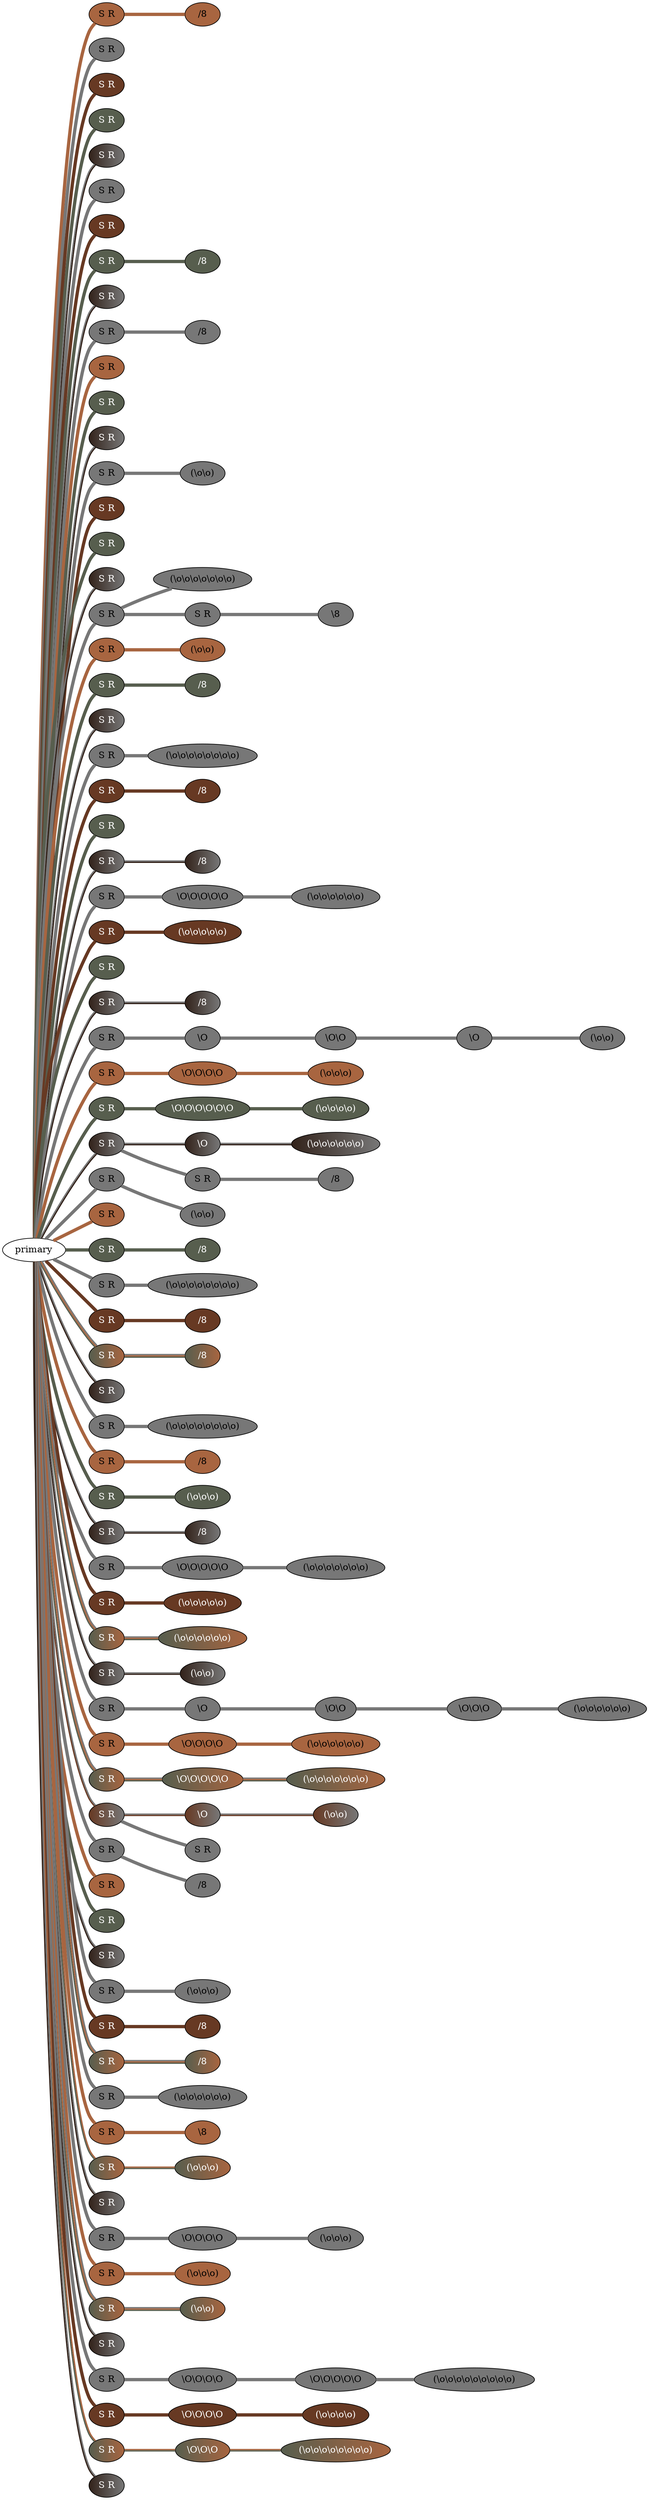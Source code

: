 graph {
 graph [rankdir=LR]
"1" [qtype="pendant_node", pendant_colors="#A86540", pendant_ply="S", pendant_attach="R", pendant_length="40.0", label="S R", style=filled, fillcolor="#A86540", fontcolor="#000000"]
"primary" -- "1" [qtype="pendant_link",penwidth=5,color="#A86540"]
"1:0" [qtype="knot_node", knot_value="1", knot_type="E", knot_position="14.0", knot_spin="S", label="/8", style=filled, fillcolor="#A86540" , fontcolor="#000000"]
"1" -- "1:0" [qtype="knot_link",penwidth=5,color="#A86540"]
"2" [qtype="pendant_node", pendant_colors="#777777", pendant_ply="S", pendant_attach="R", pendant_length="37.5", label="S R", style=filled, fillcolor="#777777", fontcolor="#000000"]
"primary" -- "2" [qtype="pendant_link",penwidth=5,color="#777777"]
"3" [qtype="pendant_node", pendant_colors="#673923", pendant_ply="S", pendant_attach="R", pendant_length="38.9", label="S R", style=filled, fillcolor="#673923", fontcolor="#ffffff"]
"primary" -- "3" [qtype="pendant_link",penwidth=5,color="#673923"]
"4" [qtype="pendant_node", pendant_colors="#575E4E", pendant_ply="S", pendant_attach="R", pendant_length="37.0", label="S R", style=filled, fillcolor="#575E4E", fontcolor="#ffffff"]
"primary" -- "4" [qtype="pendant_link",penwidth=5,color="#575E4E"]
"5" [qtype="pendant_node", pendant_colors="#32221A:#777777", pendant_ply="S", pendant_attach="R", pendant_length="40.0", label="S R", style=filled, fillcolor="#32221A:#777777", fontcolor="#ffffff"]
"primary" -- "5" [qtype="pendant_link",penwidth=2,color="#32221A:#777777"]
"6" [qtype="pendant_node", pendant_colors="#777777", pendant_ply="S", pendant_attach="R", pendant_length="32.5", label="S R", style=filled, fillcolor="#777777", fontcolor="#000000"]
"primary" -- "6" [qtype="pendant_link",penwidth=5,color="#777777"]
"7" [qtype="pendant_node", pendant_colors="#673923", pendant_ply="S", pendant_attach="R", pendant_length="38.5", label="S R", style=filled, fillcolor="#673923", fontcolor="#ffffff"]
"primary" -- "7" [qtype="pendant_link",penwidth=5,color="#673923"]
"8" [qtype="pendant_node", pendant_colors="#575E4E", pendant_ply="S", pendant_attach="R", pendant_length="36.0", label="S R", style=filled, fillcolor="#575E4E", fontcolor="#ffffff"]
"primary" -- "8" [qtype="pendant_link",penwidth=5,color="#575E4E"]
"8:0" [qtype="knot_node", knot_value="1", knot_type="E", knot_position="15.5", knot_spin="S", label="/8", style=filled, fillcolor="#575E4E" , fontcolor="#ffffff"]
"8" -- "8:0" [qtype="knot_link",penwidth=5,color="#575E4E"]
"9" [qtype="pendant_node", pendant_colors="#32221A:#777777", pendant_ply="S", pendant_attach="R", pendant_length="27.0", label="S R", style=filled, fillcolor="#32221A:#777777", fontcolor="#ffffff"]
"primary" -- "9" [qtype="pendant_link",penwidth=2,color="#32221A:#777777"]
"10" [qtype="pendant_node", pendant_colors="#777777", pendant_ply="S", pendant_attach="R", pendant_length="40.5", label="S R", style=filled, fillcolor="#777777", fontcolor="#000000"]
"primary" -- "10" [qtype="pendant_link",penwidth=5,color="#777777"]
"10:0" [qtype="knot_node", knot_value="1", knot_type="E", knot_position="15.5", knot_spin="S", label="/8", style=filled, fillcolor="#777777" , fontcolor="#000000"]
"10" -- "10:0" [qtype="knot_link",penwidth=5,color="#777777"]
"11" [qtype="pendant_node", pendant_colors="#A86540", pendant_ply="S", pendant_attach="R", pendant_length="43.5", label="S R", style=filled, fillcolor="#A86540", fontcolor="#000000"]
"primary" -- "11" [qtype="pendant_link",penwidth=5,color="#A86540"]
"12" [qtype="pendant_node", pendant_colors="#575E4E", pendant_ply="S", pendant_attach="R", pendant_length="44.5", label="S R", style=filled, fillcolor="#575E4E", fontcolor="#ffffff"]
"primary" -- "12" [qtype="pendant_link",penwidth=5,color="#575E4E"]
"13" [qtype="pendant_node", pendant_colors="#32221A:#777777", pendant_ply="S", pendant_attach="R", pendant_length="32.0", label="S R", style=filled, fillcolor="#32221A:#777777", fontcolor="#ffffff"]
"primary" -- "13" [qtype="pendant_link",penwidth=2,color="#32221A:#777777"]
"14" [qtype="pendant_node", pendant_colors="#777777", pendant_ply="S", pendant_attach="R", pendant_length="37.5", label="S R", style=filled, fillcolor="#777777", fontcolor="#000000"]
"primary" -- "14" [qtype="pendant_link",penwidth=5,color="#777777"]
"14:0" [qtype="knot_node", knot_value="2", knot_type="L", knot_position="18.0", knot_spin="Z", label="(\\o\\o)", style=filled, fillcolor="#777777" , fontcolor="#000000"]
"14" -- "14:0" [qtype="knot_link",penwidth=5,color="#777777"]
"15" [qtype="pendant_node", pendant_colors="#673923", pendant_ply="S", pendant_attach="R", pendant_length="38.0", label="S R", style=filled, fillcolor="#673923", fontcolor="#ffffff"]
"primary" -- "15" [qtype="pendant_link",penwidth=5,color="#673923"]
"16" [qtype="pendant_node", pendant_colors="#575E4E", pendant_ply="S", pendant_attach="R", pendant_length="46.5", label="S R", style=filled, fillcolor="#575E4E", fontcolor="#ffffff"]
"primary" -- "16" [qtype="pendant_link",penwidth=5,color="#575E4E"]
"17" [qtype="pendant_node", pendant_colors="#32221A:#777777", pendant_ply="S", pendant_attach="R", pendant_length="39.5", label="S R", style=filled, fillcolor="#32221A:#777777", fontcolor="#ffffff"]
"primary" -- "17" [qtype="pendant_link",penwidth=2,color="#32221A:#777777"]
"18" [qtype="pendant_node", pendant_colors="#777777", pendant_ply="S", pendant_attach="R", pendant_length="37.0", label="S R", style=filled, fillcolor="#777777", fontcolor="#000000"]
"primary" -- "18" [qtype="pendant_link",penwidth=5,color="#777777"]
"18:0" [qtype="knot_node", knot_value="7", knot_type="L", knot_position="17.0", knot_spin="Z", label="(\\o\\o\\o\\o\\o\\o\\o)", style=filled, fillcolor="#777777" , fontcolor="#000000"]
"18" -- "18:0" [qtype="knot_link",penwidth=5,color="#777777"]
"18s1" [qtype="pendant_node", pendant_colors="#777777", pendant_ply="S", pendant_attach="R", pendant_length="34.5", label="S R", style=filled, fillcolor="#777777", fontcolor="#000000"]
"18" -- "18s1" [qtype="pendant_link",penwidth=5,color="#777777"]
"18s1:0" [qtype="knot_node", knot_value="1", knot_type="E", knot_position="17.5", knot_spin="Z", label="\\8", style=filled, fillcolor="#777777" , fontcolor="#000000"]
"18s1" -- "18s1:0" [qtype="knot_link",penwidth=5,color="#777777"]
"19" [qtype="pendant_node", pendant_colors="#A86540", pendant_ply="S", pendant_attach="R", pendant_length="43.0", label="S R", style=filled, fillcolor="#A86540", fontcolor="#000000"]
"primary" -- "19" [qtype="pendant_link",penwidth=5,color="#A86540"]
"19:0" [qtype="knot_node", knot_value="2", knot_type="L", knot_position="19.0", knot_spin="Z", label="(\\o\\o)", style=filled, fillcolor="#A86540" , fontcolor="#000000"]
"19" -- "19:0" [qtype="knot_link",penwidth=5,color="#A86540"]
"20" [qtype="pendant_node", pendant_colors="#575E4E", pendant_ply="S", pendant_attach="R", pendant_length="45.5", label="S R", style=filled, fillcolor="#575E4E", fontcolor="#ffffff"]
"primary" -- "20" [qtype="pendant_link",penwidth=5,color="#575E4E"]
"20:0" [qtype="knot_node", knot_value="1", knot_type="E", knot_position="19.0", knot_spin="S", label="/8", style=filled, fillcolor="#575E4E" , fontcolor="#ffffff"]
"20" -- "20:0" [qtype="knot_link",penwidth=5,color="#575E4E"]
"21" [qtype="pendant_node", pendant_colors="#32221A:#777777", pendant_ply="S", pendant_attach="R", pendant_length="46.0", label="S R", style=filled, fillcolor="#32221A:#777777", fontcolor="#ffffff"]
"primary" -- "21" [qtype="pendant_link",penwidth=2,color="#32221A:#777777"]
"22" [qtype="pendant_node", pendant_colors="#777777", pendant_ply="S", pendant_attach="R", pendant_length="41.0", label="S R", style=filled, fillcolor="#777777", fontcolor="#000000"]
"primary" -- "22" [qtype="pendant_link",penwidth=5,color="#777777"]
"22:0" [qtype="knot_node", knot_value="8", knot_type="L", knot_position="19.0", knot_spin="Z", label="(\\o\\o\\o\\o\\o\\o\\o\\o)", style=filled, fillcolor="#777777" , fontcolor="#000000"]
"22" -- "22:0" [qtype="knot_link",penwidth=5,color="#777777"]
"23" [qtype="pendant_node", pendant_colors="#673923", pendant_ply="S", pendant_attach="R", pendant_length="33.5", label="S R", style=filled, fillcolor="#673923", fontcolor="#ffffff"]
"primary" -- "23" [qtype="pendant_link",penwidth=5,color="#673923"]
"23:0" [qtype="knot_node", knot_value="1", knot_type="E", knot_position="19.0", knot_spin="S", label="/8", style=filled, fillcolor="#673923" , fontcolor="#ffffff"]
"23" -- "23:0" [qtype="knot_link",penwidth=5,color="#673923"]
"24" [qtype="pendant_node", pendant_colors="#575E4E", pendant_ply="S", pendant_attach="R", pendant_length="11.5", label="S R", style=filled, fillcolor="#575E4E", fontcolor="#ffffff"]
"primary" -- "24" [qtype="pendant_link",penwidth=5,color="#575E4E"]
"25" [qtype="pendant_node", pendant_colors="#32221A:#777777", pendant_ply="S", pendant_attach="R", pendant_length="30.0", label="S R", style=filled, fillcolor="#32221A:#777777", fontcolor="#ffffff"]
"primary" -- "25" [qtype="pendant_link",penwidth=2,color="#32221A:#777777"]
"25:0" [qtype="knot_node", knot_value="1", knot_type="E", knot_position="19.0", knot_spin="S", label="/8", style=filled, fillcolor="#32221A:#777777" , fontcolor="#ffffff"]
"25" -- "25:0" [qtype="knot_link",penwidth=2,color="#32221A:#777777"]
"26" [qtype="pendant_node", pendant_colors="#777777", pendant_ply="S", pendant_attach="R", pendant_length="25.5", label="S R", style=filled, fillcolor="#777777", fontcolor="#000000"]
"primary" -- "26" [qtype="pendant_link",penwidth=5,color="#777777"]
"26:0" [qtype="knot_node", knot_value="5", knot_type="S", knot_position="9.0", knot_spin="Z", label="\\O\\O\\O\\O\\O", style=filled, fillcolor="#777777" , fontcolor="#000000"]
"26" -- "26:0" [qtype="knot_link",penwidth=5,color="#777777"]
"26:1" [qtype="knot_node", knot_value="6", knot_type="L", knot_position="18.0", knot_spin="Z", label="(\\o\\o\\o\\o\\o\\o)", style=filled, fillcolor="#777777" , fontcolor="#000000"]
"26:0" -- "26:1" [qtype="knot_link",penwidth=5,color="#777777"]
"27" [qtype="pendant_node", pendant_colors="#673923", pendant_ply="S", pendant_attach="R", pendant_length="41.5", label="S R", style=filled, fillcolor="#673923", fontcolor="#ffffff"]
"primary" -- "27" [qtype="pendant_link",penwidth=5,color="#673923"]
"27:0" [qtype="knot_node", knot_value="5", knot_type="L", knot_position="18.5", knot_spin="Z", label="(\\o\\o\\o\\o\\o)", style=filled, fillcolor="#673923" , fontcolor="#ffffff"]
"27" -- "27:0" [qtype="knot_link",penwidth=5,color="#673923"]
"28" [qtype="pendant_node", pendant_colors="#575E4E", pendant_ply="S", pendant_attach="R", pendant_length="12.0", label="S R", style=filled, fillcolor="#575E4E", fontcolor="#ffffff"]
"primary" -- "28" [qtype="pendant_link",penwidth=5,color="#575E4E"]
"29" [qtype="pendant_node", pendant_colors="#32221A:#777777", pendant_ply="S", pendant_attach="R", pendant_length="38.0", label="S R", style=filled, fillcolor="#32221A:#777777", fontcolor="#ffffff"]
"primary" -- "29" [qtype="pendant_link",penwidth=2,color="#32221A:#777777"]
"29:0" [qtype="knot_node", knot_value="1", knot_type="E", knot_position="20.0", knot_spin="S", label="/8", style=filled, fillcolor="#32221A:#777777" , fontcolor="#ffffff"]
"29" -- "29:0" [qtype="knot_link",penwidth=2,color="#32221A:#777777"]
"30" [qtype="pendant_node", pendant_colors="#777777", pendant_ply="S", pendant_attach="R", pendant_length="32.0", label="S R", style=filled, fillcolor="#777777", fontcolor="#000000"]
"primary" -- "30" [qtype="pendant_link",penwidth=5,color="#777777"]
"30:0" [qtype="knot_node", knot_value="1", knot_type="S", knot_position="1.0", knot_spin="Z", label="\\O", style=filled, fillcolor="#777777" , fontcolor="#000000"]
"30" -- "30:0" [qtype="knot_link",penwidth=5,color="#777777"]
"30:1" [qtype="knot_node", knot_value="2", knot_type="S", knot_position="5.0", knot_spin="Z", label="\\O\\O", style=filled, fillcolor="#777777" , fontcolor="#000000"]
"30:0" -- "30:1" [qtype="knot_link",penwidth=5,color="#777777"]
"30:2" [qtype="knot_node", knot_value="1", knot_type="S", knot_position="10.5", knot_spin="Z", label="\\O", style=filled, fillcolor="#777777" , fontcolor="#000000"]
"30:1" -- "30:2" [qtype="knot_link",penwidth=5,color="#777777"]
"30:3" [qtype="knot_node", knot_value="2", knot_type="L", knot_position="18.0", knot_spin="Z", label="(\\o\\o)", style=filled, fillcolor="#777777" , fontcolor="#000000"]
"30:2" -- "30:3" [qtype="knot_link",penwidth=5,color="#777777"]
"31" [qtype="pendant_node", pendant_colors="#A86540", pendant_ply="S", pendant_attach="R", pendant_length="45.0", label="S R", style=filled, fillcolor="#A86540", fontcolor="#000000"]
"primary" -- "31" [qtype="pendant_link",penwidth=5,color="#A86540"]
"31:0" [qtype="knot_node", knot_value="4", knot_type="S", knot_position="10.5", knot_spin="Z", label="\\O\\O\\O\\O", style=filled, fillcolor="#A86540" , fontcolor="#000000"]
"31" -- "31:0" [qtype="knot_link",penwidth=5,color="#A86540"]
"31:1" [qtype="knot_node", knot_value="3", knot_type="L", knot_position="18.0", knot_spin="Z", label="(\\o\\o\\o)", style=filled, fillcolor="#A86540" , fontcolor="#000000"]
"31:0" -- "31:1" [qtype="knot_link",penwidth=5,color="#A86540"]
"32" [qtype="pendant_node", pendant_colors="#575E4E", pendant_ply="S", pendant_attach="R", pendant_length="19.5", label="S R", style=filled, fillcolor="#575E4E", fontcolor="#ffffff"]
"primary" -- "32" [qtype="pendant_link",penwidth=5,color="#575E4E"]
"32:0" [qtype="knot_node", knot_value="6", knot_type="S", knot_position="10.0", knot_spin="Z", label="\\O\\O\\O\\O\\O\\O", style=filled, fillcolor="#575E4E" , fontcolor="#ffffff"]
"32" -- "32:0" [qtype="knot_link",penwidth=5,color="#575E4E"]
"32:1" [qtype="knot_node", knot_value="4", knot_type="L", knot_position="14.5", knot_spin="Z", label="(\\o\\o\\o\\o)", style=filled, fillcolor="#575E4E" , fontcolor="#ffffff"]
"32:0" -- "32:1" [qtype="knot_link",penwidth=5,color="#575E4E"]
"33" [qtype="pendant_node", pendant_colors="#32221A:#777777", pendant_ply="S", pendant_attach="R", pendant_length="35.5", label="S R", style=filled, fillcolor="#32221A:#777777", fontcolor="#ffffff"]
"primary" -- "33" [qtype="pendant_link",penwidth=2,color="#32221A:#777777"]
"33:0" [qtype="knot_node", knot_value="1", knot_type="S", knot_position="10.0", knot_spin="Z", label="\\O", style=filled, fillcolor="#32221A:#777777" , fontcolor="#ffffff"]
"33" -- "33:0" [qtype="knot_link",penwidth=2,color="#32221A:#777777"]
"33:1" [qtype="knot_node", knot_value="6", knot_type="L", knot_position="19.5", knot_spin="Z", label="(\\o\\o\\o\\o\\o\\o)", style=filled, fillcolor="#32221A:#777777" , fontcolor="#ffffff"]
"33:0" -- "33:1" [qtype="knot_link",penwidth=2,color="#32221A:#777777"]
"33s1" [qtype="pendant_node", pendant_colors="#777777", pendant_ply="S", pendant_attach="R", pendant_length="18.5", label="S R", style=filled, fillcolor="#777777", fontcolor="#000000"]
"33" -- "33s1" [qtype="pendant_link",penwidth=5,color="#777777"]
"33s1:0" [qtype="knot_node", knot_value="1", knot_type="E", knot_position="8.0", knot_spin="S", label="/8", style=filled, fillcolor="#777777" , fontcolor="#000000"]
"33s1" -- "33s1:0" [qtype="knot_link",penwidth=5,color="#777777"]
"34" [qtype="pendant_node", pendant_colors="#777777", pendant_ply="S", pendant_attach="R", pendant_length="38.5", label="S R", style=filled, fillcolor="#777777", fontcolor="#000000"]
"primary" -- "34" [qtype="pendant_link",penwidth=5,color="#777777"]
"34:0" [qtype="knot_node", knot_value="2", knot_type="L", knot_position="18.5", knot_spin="Z", label="(\\o\\o)", style=filled, fillcolor="#777777" , fontcolor="#000000"]
"34" -- "34:0" [qtype="knot_link",penwidth=5,color="#777777"]
"35" [qtype="pendant_node", pendant_colors="#A86540", pendant_ply="S", pendant_attach="R", pendant_length="37.0", label="S R", style=filled, fillcolor="#A86540", fontcolor="#000000"]
"primary" -- "35" [qtype="pendant_link",penwidth=5,color="#A86540"]
"36" [qtype="pendant_node", pendant_colors="#575E4E", pendant_ply="S", pendant_attach="R", pendant_length="29.5", label="S R", style=filled, fillcolor="#575E4E", fontcolor="#ffffff"]
"primary" -- "36" [qtype="pendant_link",penwidth=5,color="#575E4E"]
"36:0" [qtype="knot_node", knot_value="1", knot_type="E", knot_position="19.0", knot_spin="S", label="/8", style=filled, fillcolor="#575E4E" , fontcolor="#ffffff"]
"36" -- "36:0" [qtype="knot_link",penwidth=5,color="#575E4E"]
"37" [qtype="pendant_node", pendant_colors="#777777", pendant_ply="S", pendant_attach="R", pendant_length="33.0", label="S R", style=filled, fillcolor="#777777", fontcolor="#000000"]
"primary" -- "37" [qtype="pendant_link",penwidth=5,color="#777777"]
"37:0" [qtype="knot_node", knot_value="8", knot_type="L", knot_position="17.5", knot_spin="Z", label="(\\o\\o\\o\\o\\o\\o\\o\\o)", style=filled, fillcolor="#777777" , fontcolor="#000000"]
"37" -- "37:0" [qtype="knot_link",penwidth=5,color="#777777"]
"38" [qtype="pendant_node", pendant_colors="#673923", pendant_ply="S", pendant_attach="R", pendant_length="35.5", label="S R", style=filled, fillcolor="#673923", fontcolor="#ffffff"]
"primary" -- "38" [qtype="pendant_link",penwidth=5,color="#673923"]
"38:0" [qtype="knot_node", knot_value="1", knot_type="E", knot_position="18.0", knot_spin="S", label="/8", style=filled, fillcolor="#673923" , fontcolor="#ffffff"]
"38" -- "38:0" [qtype="knot_link",penwidth=5,color="#673923"]
"39" [qtype="pendant_node", pendant_colors="#575E4E:#A86540:#777777", pendant_ply="S", pendant_attach="R", pendant_length="44.5", label="S R", style=filled, fillcolor="#575E4E:#A86540:#777777", fontcolor="#ffffff"]
"primary" -- "39" [qtype="pendant_link",penwidth=2,color="#575E4E:#A86540:#777777"]
"39:0" [qtype="knot_node", knot_value="1", knot_type="E", knot_position="18.0", knot_spin="S", label="/8", style=filled, fillcolor="#575E4E:#A86540:#777777" , fontcolor="#ffffff"]
"39" -- "39:0" [qtype="knot_link",penwidth=2,color="#575E4E:#A86540:#777777"]
"40" [qtype="pendant_node", pendant_colors="#32221A:#777777", pendant_ply="S", pendant_attach="R", pendant_length="36.0", label="S R", style=filled, fillcolor="#32221A:#777777", fontcolor="#ffffff"]
"primary" -- "40" [qtype="pendant_link",penwidth=2,color="#32221A:#777777"]
"41" [qtype="pendant_node", pendant_colors="#777777", pendant_ply="S", pendant_attach="R", pendant_length="43.5", label="S R", style=filled, fillcolor="#777777", fontcolor="#000000"]
"primary" -- "41" [qtype="pendant_link",penwidth=5,color="#777777"]
"41:0" [qtype="knot_node", knot_value="8", knot_type="L", knot_position="16.5", knot_spin="Z", label="(\\o\\o\\o\\o\\o\\o\\o\\o)", style=filled, fillcolor="#777777" , fontcolor="#000000"]
"41" -- "41:0" [qtype="knot_link",penwidth=5,color="#777777"]
"42" [qtype="pendant_node", pendant_colors="#A86540", pendant_ply="S", pendant_attach="R", pendant_length="37.5", label="S R", style=filled, fillcolor="#A86540", fontcolor="#000000"]
"primary" -- "42" [qtype="pendant_link",penwidth=5,color="#A86540"]
"42:0" [qtype="knot_node", knot_value="1", knot_type="E", knot_position="18.0", knot_spin="S", label="/8", style=filled, fillcolor="#A86540" , fontcolor="#000000"]
"42" -- "42:0" [qtype="knot_link",penwidth=5,color="#A86540"]
"43" [qtype="pendant_node", pendant_colors="#575E4E", pendant_ply="S", pendant_attach="R", pendant_length="42.0", label="S R", style=filled, fillcolor="#575E4E", fontcolor="#ffffff"]
"primary" -- "43" [qtype="pendant_link",penwidth=5,color="#575E4E"]
"43:0" [qtype="knot_node", knot_value="3", knot_type="L", knot_position="18.0", knot_spin="Z", label="(\\o\\o\\o)", style=filled, fillcolor="#575E4E" , fontcolor="#ffffff"]
"43" -- "43:0" [qtype="knot_link",penwidth=5,color="#575E4E"]
"44" [qtype="pendant_node", pendant_colors="#32221A:#777777", pendant_ply="S", pendant_attach="R", pendant_length="41.0", label="S R", style=filled, fillcolor="#32221A:#777777", fontcolor="#ffffff"]
"primary" -- "44" [qtype="pendant_link",penwidth=2,color="#32221A:#777777"]
"44:0" [qtype="knot_node", knot_value="1", knot_type="E", knot_position="19.0", knot_spin="S", label="/8", style=filled, fillcolor="#32221A:#777777" , fontcolor="#ffffff"]
"44" -- "44:0" [qtype="knot_link",penwidth=2,color="#32221A:#777777"]
"45" [qtype="pendant_node", pendant_colors="#777777", pendant_ply="S", pendant_attach="R", pendant_length="36.5", label="S R", style=filled, fillcolor="#777777", fontcolor="#000000"]
"primary" -- "45" [qtype="pendant_link",penwidth=5,color="#777777"]
"45:0" [qtype="knot_node", knot_value="5", knot_type="S", knot_position="8.5", knot_spin="Z", label="\\O\\O\\O\\O\\O", style=filled, fillcolor="#777777" , fontcolor="#000000"]
"45" -- "45:0" [qtype="knot_link",penwidth=5,color="#777777"]
"45:1" [qtype="knot_node", knot_value="7", knot_type="L", knot_position="16.0", knot_spin="Z", label="(\\o\\o\\o\\o\\o\\o\\o)", style=filled, fillcolor="#777777" , fontcolor="#000000"]
"45:0" -- "45:1" [qtype="knot_link",penwidth=5,color="#777777"]
"46" [qtype="pendant_node", pendant_colors="#673923", pendant_ply="S", pendant_attach="R", pendant_length="52.0", label="S R", style=filled, fillcolor="#673923", fontcolor="#ffffff"]
"primary" -- "46" [qtype="pendant_link",penwidth=5,color="#673923"]
"46:0" [qtype="knot_node", knot_value="5", knot_type="L", knot_position="16.0", knot_spin="Z", label="(\\o\\o\\o\\o\\o)", style=filled, fillcolor="#673923" , fontcolor="#ffffff"]
"46" -- "46:0" [qtype="knot_link",penwidth=5,color="#673923"]
"47" [qtype="pendant_node", pendant_colors="#575E4E:#A86540:#777777", pendant_ply="S", pendant_attach="R", pendant_length="39.0", label="S R", style=filled, fillcolor="#575E4E:#A86540:#777777", fontcolor="#ffffff"]
"primary" -- "47" [qtype="pendant_link",penwidth=2,color="#575E4E:#A86540:#777777"]
"47:0" [qtype="knot_node", knot_value="6", knot_type="L", knot_position="16.0", knot_spin="Z", label="(\\o\\o\\o\\o\\o\\o)", style=filled, fillcolor="#575E4E:#A86540:#777777" , fontcolor="#ffffff"]
"47" -- "47:0" [qtype="knot_link",penwidth=2,color="#575E4E:#A86540:#777777"]
"48" [qtype="pendant_node", pendant_colors="#32221A:#777777", pendant_ply="S", pendant_attach="R", pendant_length="41.0", label="S R", style=filled, fillcolor="#32221A:#777777", fontcolor="#ffffff"]
"primary" -- "48" [qtype="pendant_link",penwidth=2,color="#32221A:#777777"]
"48:0" [qtype="knot_node", knot_value="2", knot_type="L", knot_position="17.5", knot_spin="Z", label="(\\o\\o)", style=filled, fillcolor="#32221A:#777777" , fontcolor="#ffffff"]
"48" -- "48:0" [qtype="knot_link",penwidth=2,color="#32221A:#777777"]
"49" [qtype="pendant_node", pendant_colors="#777777", pendant_ply="S", pendant_attach="R", pendant_length="35.0", label="S R", style=filled, fillcolor="#777777", fontcolor="#000000"]
"primary" -- "49" [qtype="pendant_link",penwidth=5,color="#777777"]
"49:0" [qtype="knot_node", knot_value="1", knot_type="S", knot_position="1.5", knot_spin="Z", label="\\O", style=filled, fillcolor="#777777" , fontcolor="#000000"]
"49" -- "49:0" [qtype="knot_link",penwidth=5,color="#777777"]
"49:1" [qtype="knot_node", knot_value="2", knot_type="S", knot_position="5.0", knot_spin="Z", label="\\O\\O", style=filled, fillcolor="#777777" , fontcolor="#000000"]
"49:0" -- "49:1" [qtype="knot_link",penwidth=5,color="#777777"]
"49:2" [qtype="knot_node", knot_value="3", knot_type="S", knot_position="9.5", knot_spin="Z", label="\\O\\O\\O", style=filled, fillcolor="#777777" , fontcolor="#000000"]
"49:1" -- "49:2" [qtype="knot_link",penwidth=5,color="#777777"]
"49:3" [qtype="knot_node", knot_value="6", knot_type="L", knot_position="17.0", knot_spin="Z", label="(\\o\\o\\o\\o\\o\\o)", style=filled, fillcolor="#777777" , fontcolor="#000000"]
"49:2" -- "49:3" [qtype="knot_link",penwidth=5,color="#777777"]
"50" [qtype="pendant_node", pendant_colors="#A86540", pendant_ply="S", pendant_attach="R", pendant_length="25.0", label="S R", style=filled, fillcolor="#A86540", fontcolor="#000000"]
"primary" -- "50" [qtype="pendant_link",penwidth=5,color="#A86540"]
"50:0" [qtype="knot_node", knot_value="4", knot_type="S", knot_position="13.0", knot_spin="Z", label="\\O\\O\\O\\O", style=filled, fillcolor="#A86540" , fontcolor="#000000"]
"50" -- "50:0" [qtype="knot_link",penwidth=5,color="#A86540"]
"50:1" [qtype="knot_node", knot_value="6", knot_type="L", knot_position="17.5", knot_spin="Z", label="(\\o\\o\\o\\o\\o\\o)", style=filled, fillcolor="#A86540" , fontcolor="#000000"]
"50:0" -- "50:1" [qtype="knot_link",penwidth=5,color="#A86540"]
"51" [qtype="pendant_node", pendant_colors="#575E4E:#A86540:#777777", pendant_ply="S", pendant_attach="R", pendant_length="18.5", label="S R", style=filled, fillcolor="#575E4E:#A86540:#777777", fontcolor="#ffffff"]
"primary" -- "51" [qtype="pendant_link",penwidth=2,color="#575E4E:#A86540:#777777"]
"51:0" [qtype="knot_node", knot_value="5", knot_type="S", knot_position="11.5", knot_spin="Z", label="\\O\\O\\O\\O\\O", style=filled, fillcolor="#575E4E:#A86540:#777777" , fontcolor="#ffffff"]
"51" -- "51:0" [qtype="knot_link",penwidth=2,color="#575E4E:#A86540:#777777"]
"51:1" [qtype="knot_node", knot_value="7", knot_type="L", knot_position="17.0", knot_spin="Z", label="(\\o\\o\\o\\o\\o\\o\\o)", style=filled, fillcolor="#575E4E:#A86540:#777777" , fontcolor="#ffffff"]
"51:0" -- "51:1" [qtype="knot_link",penwidth=2,color="#575E4E:#A86540:#777777"]
"52" [qtype="pendant_node", pendant_colors="#673923:#777777", pendant_ply="S", pendant_attach="R", pendant_length="37.0", label="S R", style=filled, fillcolor="#673923:#777777", fontcolor="#ffffff"]
"primary" -- "52" [qtype="pendant_link",penwidth=2,color="#673923:#777777"]
"52:0" [qtype="knot_node", knot_value="1", knot_type="S", knot_position="10.5", knot_spin="Z", label="\\O", style=filled, fillcolor="#673923:#777777" , fontcolor="#ffffff"]
"52" -- "52:0" [qtype="knot_link",penwidth=2,color="#673923:#777777"]
"52:1" [qtype="knot_node", knot_value="2", knot_type="L", knot_position="18.0", knot_spin="Z", label="(\\o\\o)", style=filled, fillcolor="#673923:#777777" , fontcolor="#ffffff"]
"52:0" -- "52:1" [qtype="knot_link",penwidth=2,color="#673923:#777777"]
"52s1" [qtype="pendant_node", pendant_colors="#777777", pendant_ply="S", pendant_attach="R", pendant_length="47.0", label="S R", style=filled, fillcolor="#777777", fontcolor="#000000"]
"52" -- "52s1" [qtype="pendant_link",penwidth=5,color="#777777"]
"53" [qtype="pendant_node", pendant_colors="#777777", pendant_ply="S", pendant_attach="R", pendant_length="38.0", label="S R", style=filled, fillcolor="#777777", fontcolor="#000000"]
"primary" -- "53" [qtype="pendant_link",penwidth=5,color="#777777"]
"53:0" [qtype="knot_node", knot_value="1", knot_type="E", knot_position="17.0", knot_spin="S", label="/8", style=filled, fillcolor="#777777" , fontcolor="#000000"]
"53" -- "53:0" [qtype="knot_link",penwidth=5,color="#777777"]
"54" [qtype="pendant_node", pendant_colors="#A86540", pendant_ply="S", pendant_attach="R", pendant_length="36.0", label="S R", style=filled, fillcolor="#A86540", fontcolor="#000000"]
"primary" -- "54" [qtype="pendant_link",penwidth=5,color="#A86540"]
"55" [qtype="pendant_node", pendant_colors="#575E4E", pendant_ply="S", pendant_attach="R", pendant_length="43.0", label="S R", style=filled, fillcolor="#575E4E", fontcolor="#ffffff"]
"primary" -- "55" [qtype="pendant_link",penwidth=5,color="#575E4E"]
"56" [qtype="pendant_node", pendant_colors="#32221A:#777777", pendant_ply="S", pendant_attach="R", pendant_length="43.0", label="S R", style=filled, fillcolor="#32221A:#777777", fontcolor="#ffffff"]
"primary" -- "56" [qtype="pendant_link",penwidth=2,color="#32221A:#777777"]
"57" [qtype="pendant_node", pendant_colors="#777777", pendant_ply="S", pendant_attach="R", pendant_length="38.0", label="S R", style=filled, fillcolor="#777777", fontcolor="#000000"]
"primary" -- "57" [qtype="pendant_link",penwidth=5,color="#777777"]
"57:0" [qtype="knot_node", knot_value="3", knot_type="L", knot_position="17.0", knot_spin="Z", label="(\\o\\o\\o)", style=filled, fillcolor="#777777" , fontcolor="#000000"]
"57" -- "57:0" [qtype="knot_link",penwidth=5,color="#777777"]
"58" [qtype="pendant_node", pendant_colors="#673923", pendant_ply="S", pendant_attach="R", pendant_length="42.5", label="S R", style=filled, fillcolor="#673923", fontcolor="#ffffff"]
"primary" -- "58" [qtype="pendant_link",penwidth=5,color="#673923"]
"58:0" [qtype="knot_node", knot_value="1", knot_type="E", knot_position="17.0", knot_spin="S", label="/8", style=filled, fillcolor="#673923" , fontcolor="#ffffff"]
"58" -- "58:0" [qtype="knot_link",penwidth=5,color="#673923"]
"59" [qtype="pendant_node", pendant_colors="#575E4E:#A86540:#777777", pendant_ply="S", pendant_attach="R", pendant_length="32.0", label="S R", style=filled, fillcolor="#575E4E:#A86540:#777777", fontcolor="#ffffff"]
"primary" -- "59" [qtype="pendant_link",penwidth=2,color="#575E4E:#A86540:#777777"]
"59:0" [qtype="knot_node", knot_value="1", knot_type="E", knot_position="17.5", knot_spin="S", label="/8", style=filled, fillcolor="#575E4E:#A86540:#777777" , fontcolor="#ffffff"]
"59" -- "59:0" [qtype="knot_link",penwidth=2,color="#575E4E:#A86540:#777777"]
"60" [qtype="pendant_node", pendant_colors="#777777", pendant_ply="S", pendant_attach="R", pendant_length="36.5", label="S R", style=filled, fillcolor="#777777", fontcolor="#000000"]
"primary" -- "60" [qtype="pendant_link",penwidth=5,color="#777777"]
"60:0" [qtype="knot_node", knot_value="6", knot_type="L", knot_position="16.0", knot_spin="Z", label="(\\o\\o\\o\\o\\o\\o)", style=filled, fillcolor="#777777" , fontcolor="#000000"]
"60" -- "60:0" [qtype="knot_link",penwidth=5,color="#777777"]
"61" [qtype="pendant_node", pendant_colors="#A86540", pendant_ply="S", pendant_attach="R", pendant_length="41.0", label="S R", style=filled, fillcolor="#A86540", fontcolor="#000000"]
"primary" -- "61" [qtype="pendant_link",penwidth=5,color="#A86540"]
"61:0" [qtype="knot_node", knot_value="1", knot_type="E", knot_position="17.0", knot_spin="Z", label="\\8", style=filled, fillcolor="#A86540" , fontcolor="#000000"]
"61" -- "61:0" [qtype="knot_link",penwidth=5,color="#A86540"]
"62" [qtype="pendant_node", pendant_colors="#575E4E:#A86540", pendant_ply="S", pendant_attach="R", pendant_length="44.5", label="S R", style=filled, fillcolor="#575E4E:#A86540", fontcolor="#ffffff"]
"primary" -- "62" [qtype="pendant_link",penwidth=2,color="#575E4E:#A86540"]
"62:0" [qtype="knot_node", knot_value="3", knot_type="L", knot_position="15.5", knot_spin="Z", label="(\\o\\o\\o)", style=filled, fillcolor="#575E4E:#A86540" , fontcolor="#ffffff"]
"62" -- "62:0" [qtype="knot_link",penwidth=2,color="#575E4E:#A86540"]
"63" [qtype="pendant_node", pendant_colors="#32221A:#777777", pendant_ply="S", pendant_attach="R", pendant_length="46.0", label="S R", style=filled, fillcolor="#32221A:#777777", fontcolor="#ffffff"]
"primary" -- "63" [qtype="pendant_link",penwidth=2,color="#32221A:#777777"]
"64" [qtype="pendant_node", pendant_colors="#777777", pendant_ply="S", pendant_attach="R", pendant_length="32.5", label="S R", style=filled, fillcolor="#777777", fontcolor="#000000"]
"primary" -- "64" [qtype="pendant_link",penwidth=5,color="#777777"]
"64:0" [qtype="knot_node", knot_value="4", knot_type="S", knot_position="7.5", knot_spin="Z", label="\\O\\O\\O\\O", style=filled, fillcolor="#777777" , fontcolor="#000000"]
"64" -- "64:0" [qtype="knot_link",penwidth=5,color="#777777"]
"64:1" [qtype="knot_node", knot_value="3", knot_type="L", knot_position="14.5", knot_spin="Z", label="(\\o\\o\\o)", style=filled, fillcolor="#777777" , fontcolor="#000000"]
"64:0" -- "64:1" [qtype="knot_link",penwidth=5,color="#777777"]
"65" [qtype="pendant_node", pendant_colors="#A86540", pendant_ply="S", pendant_attach="R", pendant_length="43.0", label="S R", style=filled, fillcolor="#A86540", fontcolor="#000000"]
"primary" -- "65" [qtype="pendant_link",penwidth=5,color="#A86540"]
"65:0" [qtype="knot_node", knot_value="3", knot_type="L", knot_position="14.0", knot_spin="Z", label="(\\o\\o\\o)", style=filled, fillcolor="#A86540" , fontcolor="#000000"]
"65" -- "65:0" [qtype="knot_link",penwidth=5,color="#A86540"]
"66" [qtype="pendant_node", pendant_colors="#575E4E:#A86540:#777777", pendant_ply="S", pendant_attach="R", pendant_length="36.0", label="S R", style=filled, fillcolor="#575E4E:#A86540:#777777", fontcolor="#ffffff"]
"primary" -- "66" [qtype="pendant_link",penwidth=2,color="#575E4E:#A86540:#777777"]
"66:0" [qtype="knot_node", knot_value="2", knot_type="L", knot_position="13.0", knot_spin="Z", label="(\\o\\o)", style=filled, fillcolor="#575E4E:#A86540:#777777" , fontcolor="#ffffff"]
"66" -- "66:0" [qtype="knot_link",penwidth=2,color="#575E4E:#A86540:#777777"]
"67" [qtype="pendant_node", pendant_colors="#32221A:#777777", pendant_ply="S", pendant_attach="R", pendant_length="8.5", label="S R", style=filled, fillcolor="#32221A:#777777", fontcolor="#ffffff"]
"primary" -- "67" [qtype="pendant_link",penwidth=2,color="#32221A:#777777"]
"68" [qtype="pendant_node", pendant_colors="#777777", pendant_ply="S", pendant_attach="R", pendant_length="24.0", label="S R", style=filled, fillcolor="#777777", fontcolor="#000000"]
"primary" -- "68" [qtype="pendant_link",penwidth=5,color="#777777"]
"68:0" [qtype="knot_node", knot_value="4", knot_type="S", knot_position="3.0", knot_spin="Z", label="\\O\\O\\O\\O", style=filled, fillcolor="#777777" , fontcolor="#000000"]
"68" -- "68:0" [qtype="knot_link",penwidth=5,color="#777777"]
"68:1" [qtype="knot_node", knot_value="5", knot_type="S", knot_position="9.0", knot_spin="Z", label="\\O\\O\\O\\O\\O", style=filled, fillcolor="#777777" , fontcolor="#000000"]
"68:0" -- "68:1" [qtype="knot_link",penwidth=5,color="#777777"]
"68:2" [qtype="knot_node", knot_value="9", knot_type="L", knot_position="15.5", knot_spin="Z", label="(\\o\\o\\o\\o\\o\\o\\o\\o\\o)", style=filled, fillcolor="#777777" , fontcolor="#000000"]
"68:1" -- "68:2" [qtype="knot_link",penwidth=5,color="#777777"]
"69" [qtype="pendant_node", pendant_colors="#673923", pendant_ply="S", pendant_attach="R", pendant_length="40.0", label="S R", style=filled, fillcolor="#673923", fontcolor="#ffffff"]
"primary" -- "69" [qtype="pendant_link",penwidth=5,color="#673923"]
"69:0" [qtype="knot_node", knot_value="4", knot_type="S", knot_position="9.0", knot_spin="Z", label="\\O\\O\\O\\O", style=filled, fillcolor="#673923" , fontcolor="#ffffff"]
"69" -- "69:0" [qtype="knot_link",penwidth=5,color="#673923"]
"69:1" [qtype="knot_node", knot_value="4", knot_type="L", knot_position="15.5", knot_spin="Z", label="(\\o\\o\\o\\o)", style=filled, fillcolor="#673923" , fontcolor="#ffffff"]
"69:0" -- "69:1" [qtype="knot_link",penwidth=5,color="#673923"]
"70" [qtype="pendant_node", pendant_colors="#575E4E:#A86540", pendant_ply="S", pendant_attach="R", pendant_length="21.0", label="S R", style=filled, fillcolor="#575E4E:#A86540", fontcolor="#ffffff"]
"primary" -- "70" [qtype="pendant_link",penwidth=2,color="#575E4E:#A86540"]
"70:0" [qtype="knot_node", knot_value="3", knot_type="S", knot_position="9.0", knot_spin="Z", label="\\O\\O\\O", style=filled, fillcolor="#575E4E:#A86540" , fontcolor="#ffffff"]
"70" -- "70:0" [qtype="knot_link",penwidth=2,color="#575E4E:#A86540"]
"70:1" [qtype="knot_node", knot_value="8", knot_type="L", knot_position="14.5", knot_spin="Z", label="(\\o\\o\\o\\o\\o\\o\\o\\o)", style=filled, fillcolor="#575E4E:#A86540" , fontcolor="#ffffff"]
"70:0" -- "70:1" [qtype="knot_link",penwidth=2,color="#575E4E:#A86540"]
"71" [qtype="pendant_node", pendant_colors="#32221A:#777777", pendant_ply="S", pendant_attach="R", pendant_length="1.5", label="S R", style=filled, fillcolor="#32221A:#777777", fontcolor="#ffffff"]
"primary" -- "71" [qtype="pendant_link",penwidth=2,color="#32221A:#777777"]
}
